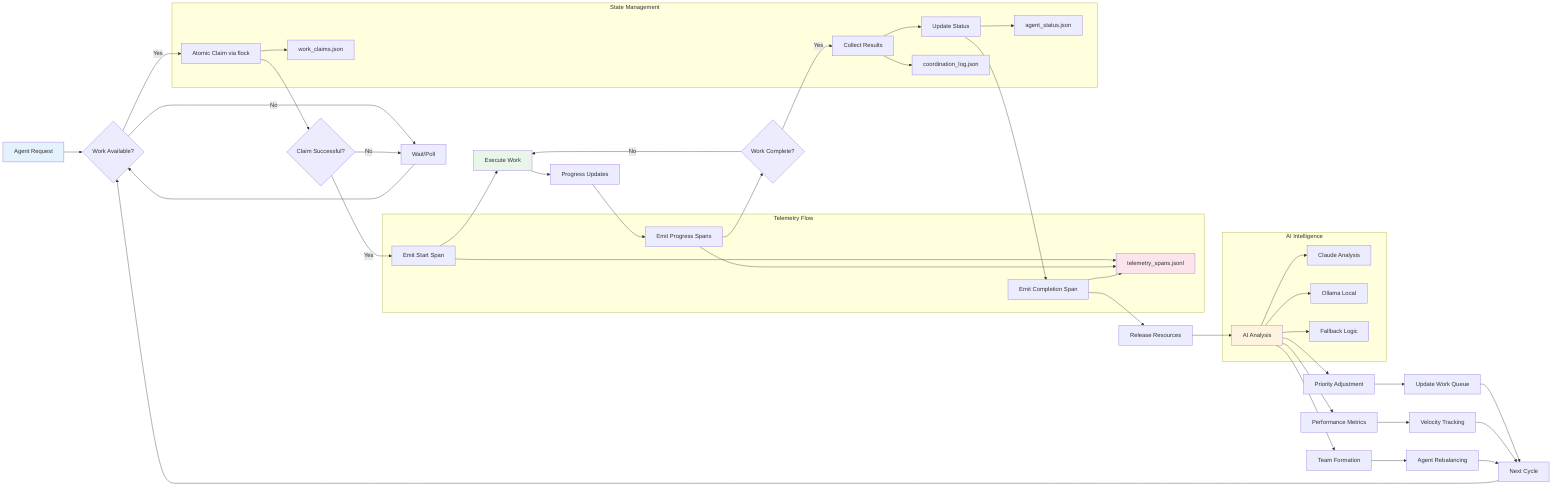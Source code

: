 graph LR
    A[Agent Request] --> B{Work Available?}
    B -->|Yes| C[Atomic Claim via flock]
    B -->|No| D[Wait/Poll]
    D --> B

    C --> E{Claim Successful?}
    E -->|Yes| F[Emit Start Span]
    E -->|No| D

    F --> G[Execute Work]
    G --> H[Progress Updates]
    H --> I[Emit Progress Spans]
    I --> J{Work Complete?}
    J -->|No| G
    J -->|Yes| K[Collect Results]

    K --> L[Update Status]
    L --> M[Emit Completion Span]
    M --> N[Release Resources]
    N --> O[AI Analysis]

    O --> P[Priority Adjustment]
    O --> Q[Performance Metrics]
    O --> R[Team Formation]

    P --> S[Update Work Queue]
    Q --> T[Velocity Tracking]
    R --> U[Agent Rebalancing]

    S --> V[Next Cycle]
    T --> V
    U --> V
    V --> B

    subgraph "Telemetry Flow"
        F --> W[telemetry_spans.jsonl]
        I --> W
        M --> W
    end

    subgraph "State Management"
        C --> X[work_claims.json]
        L --> Y[agent_status.json]
        K --> Z[coordination_log.json]
    end

    subgraph "AI Intelligence"
        O --> AA[Claude Analysis]
        O --> BB[Ollama Local]
        O --> CC[Fallback Logic]
    end

    style A fill:#e3f2fd
    style G fill:#e8f5e8
    style O fill:#fff3e0
    style W fill:#fce4ec